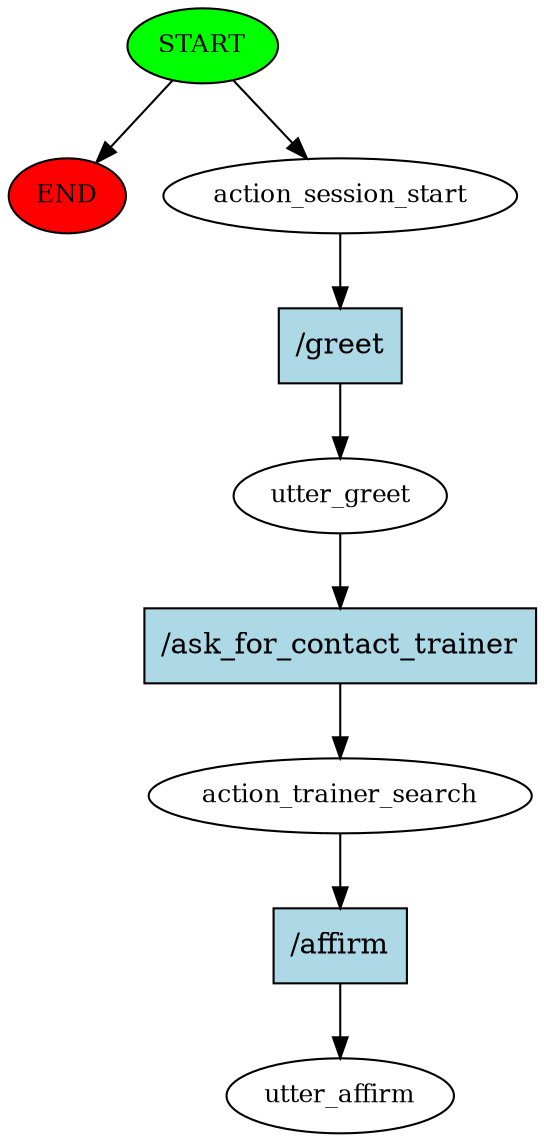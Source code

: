 digraph  {
0 [class="start active", fillcolor=green, fontsize=12, label=START, style=filled];
"-1" [class=end, fillcolor=red, fontsize=12, label=END, style=filled];
1 [class=active, fontsize=12, label=action_session_start];
2 [class=active, fontsize=12, label=utter_greet];
3 [class=active, fontsize=12, label=action_trainer_search];
4 [class="dashed active", fontsize=12, label=utter_affirm];
5 [class="intent active", fillcolor=lightblue, label="/greet", shape=rect, style=filled];
6 [class="intent active", fillcolor=lightblue, label="/ask_for_contact_trainer", shape=rect, style=filled];
7 [class="intent active", fillcolor=lightblue, label="/affirm", shape=rect, style=filled];
0 -> "-1"  [class="", key=NONE, label=""];
0 -> 1  [class=active, key=NONE, label=""];
1 -> 5  [class=active, key=0];
2 -> 6  [class=active, key=0];
3 -> 7  [class=active, key=0];
5 -> 2  [class=active, key=0];
6 -> 3  [class=active, key=0];
7 -> 4  [class=active, key=0];
}
